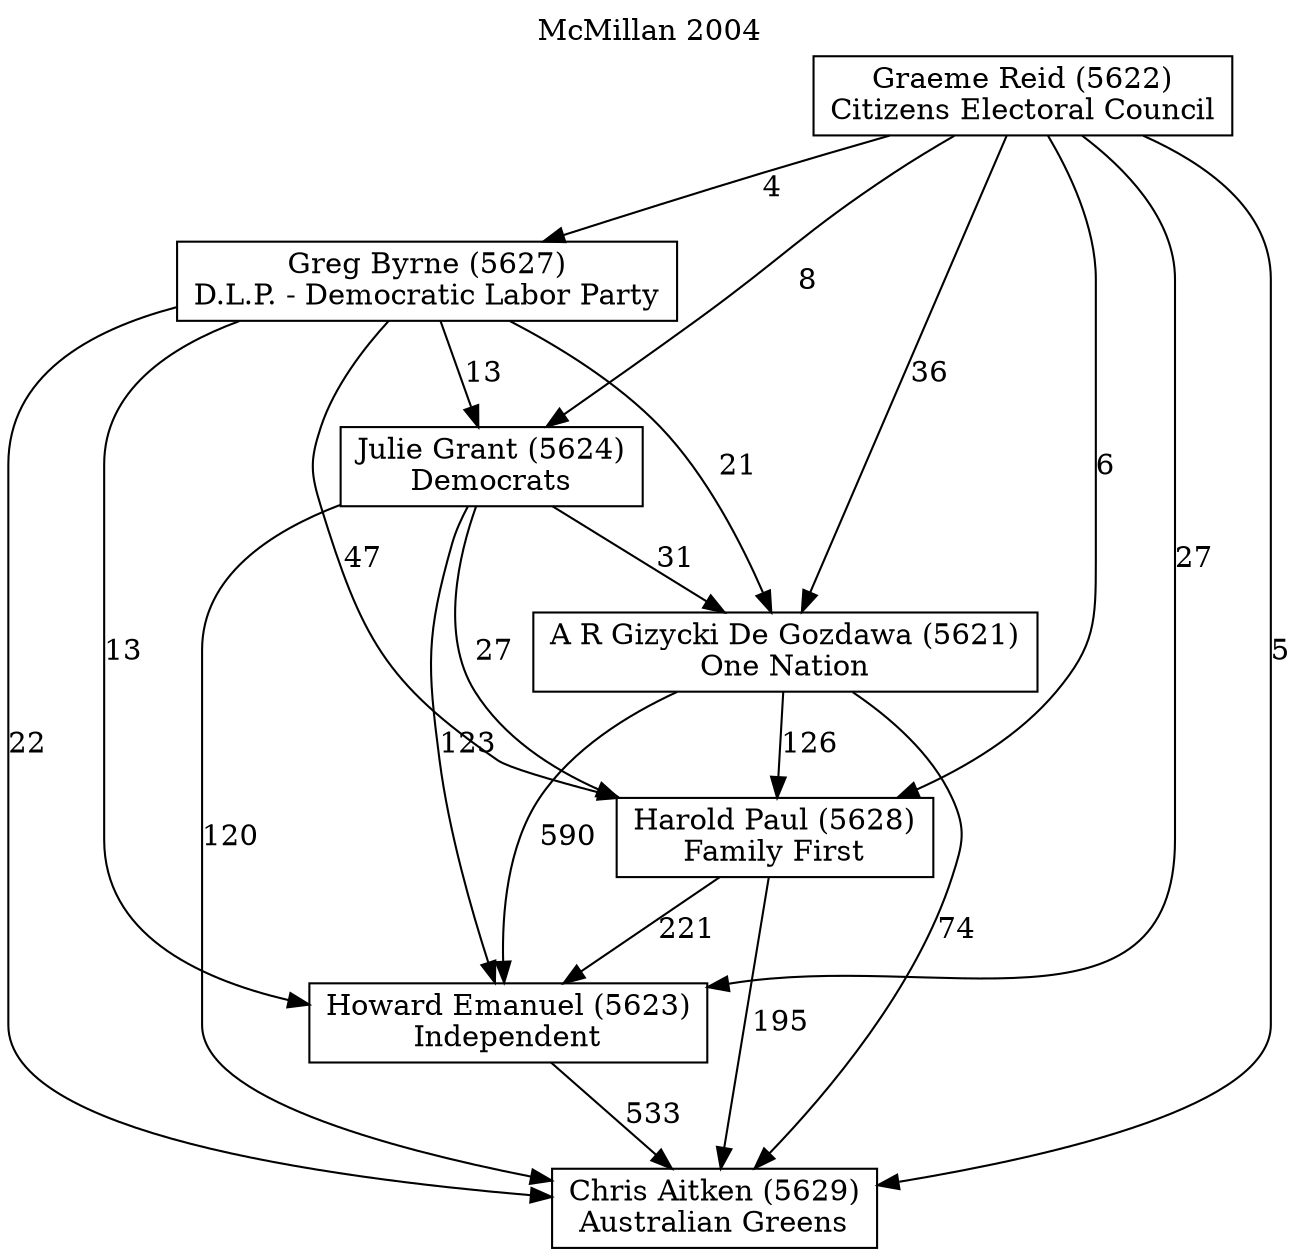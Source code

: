 // House preference flow
digraph "Chris Aitken (5629)_McMillan_2004" {
	graph [label="McMillan 2004" labelloc=t mclimit=10]
	node [shape=box]
	"A R Gizycki De Gozdawa (5621)" [label="A R Gizycki De Gozdawa (5621)
One Nation"]
	"Chris Aitken (5629)" [label="Chris Aitken (5629)
Australian Greens"]
	"Graeme Reid (5622)" [label="Graeme Reid (5622)
Citizens Electoral Council"]
	"Greg Byrne (5627)" [label="Greg Byrne (5627)
D.L.P. - Democratic Labor Party"]
	"Harold Paul (5628)" [label="Harold Paul (5628)
Family First"]
	"Howard Emanuel (5623)" [label="Howard Emanuel (5623)
Independent"]
	"Julie Grant (5624)" [label="Julie Grant (5624)
Democrats"]
	"A R Gizycki De Gozdawa (5621)" -> "Chris Aitken (5629)" [label=74]
	"A R Gizycki De Gozdawa (5621)" -> "Harold Paul (5628)" [label=126]
	"A R Gizycki De Gozdawa (5621)" -> "Howard Emanuel (5623)" [label=590]
	"Graeme Reid (5622)" -> "A R Gizycki De Gozdawa (5621)" [label=36]
	"Graeme Reid (5622)" -> "Chris Aitken (5629)" [label=5]
	"Graeme Reid (5622)" -> "Greg Byrne (5627)" [label=4]
	"Graeme Reid (5622)" -> "Harold Paul (5628)" [label=6]
	"Graeme Reid (5622)" -> "Howard Emanuel (5623)" [label=27]
	"Graeme Reid (5622)" -> "Julie Grant (5624)" [label=8]
	"Greg Byrne (5627)" -> "A R Gizycki De Gozdawa (5621)" [label=21]
	"Greg Byrne (5627)" -> "Chris Aitken (5629)" [label=22]
	"Greg Byrne (5627)" -> "Harold Paul (5628)" [label=47]
	"Greg Byrne (5627)" -> "Howard Emanuel (5623)" [label=13]
	"Greg Byrne (5627)" -> "Julie Grant (5624)" [label=13]
	"Harold Paul (5628)" -> "Chris Aitken (5629)" [label=195]
	"Harold Paul (5628)" -> "Howard Emanuel (5623)" [label=221]
	"Howard Emanuel (5623)" -> "Chris Aitken (5629)" [label=533]
	"Julie Grant (5624)" -> "A R Gizycki De Gozdawa (5621)" [label=31]
	"Julie Grant (5624)" -> "Chris Aitken (5629)" [label=120]
	"Julie Grant (5624)" -> "Harold Paul (5628)" [label=27]
	"Julie Grant (5624)" -> "Howard Emanuel (5623)" [label=123]
}
